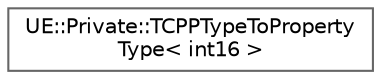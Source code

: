 digraph "Graphical Class Hierarchy"
{
 // INTERACTIVE_SVG=YES
 // LATEX_PDF_SIZE
  bgcolor="transparent";
  edge [fontname=Helvetica,fontsize=10,labelfontname=Helvetica,labelfontsize=10];
  node [fontname=Helvetica,fontsize=10,shape=box,height=0.2,width=0.4];
  rankdir="LR";
  Node0 [id="Node000000",label="UE::Private::TCPPTypeToProperty\lType\< int16 \>",height=0.2,width=0.4,color="grey40", fillcolor="white", style="filled",URL="$d5/d8a/structUE_1_1Private_1_1TCPPTypeToPropertyType_3_01int16_01_4.html",tooltip=" "];
}
